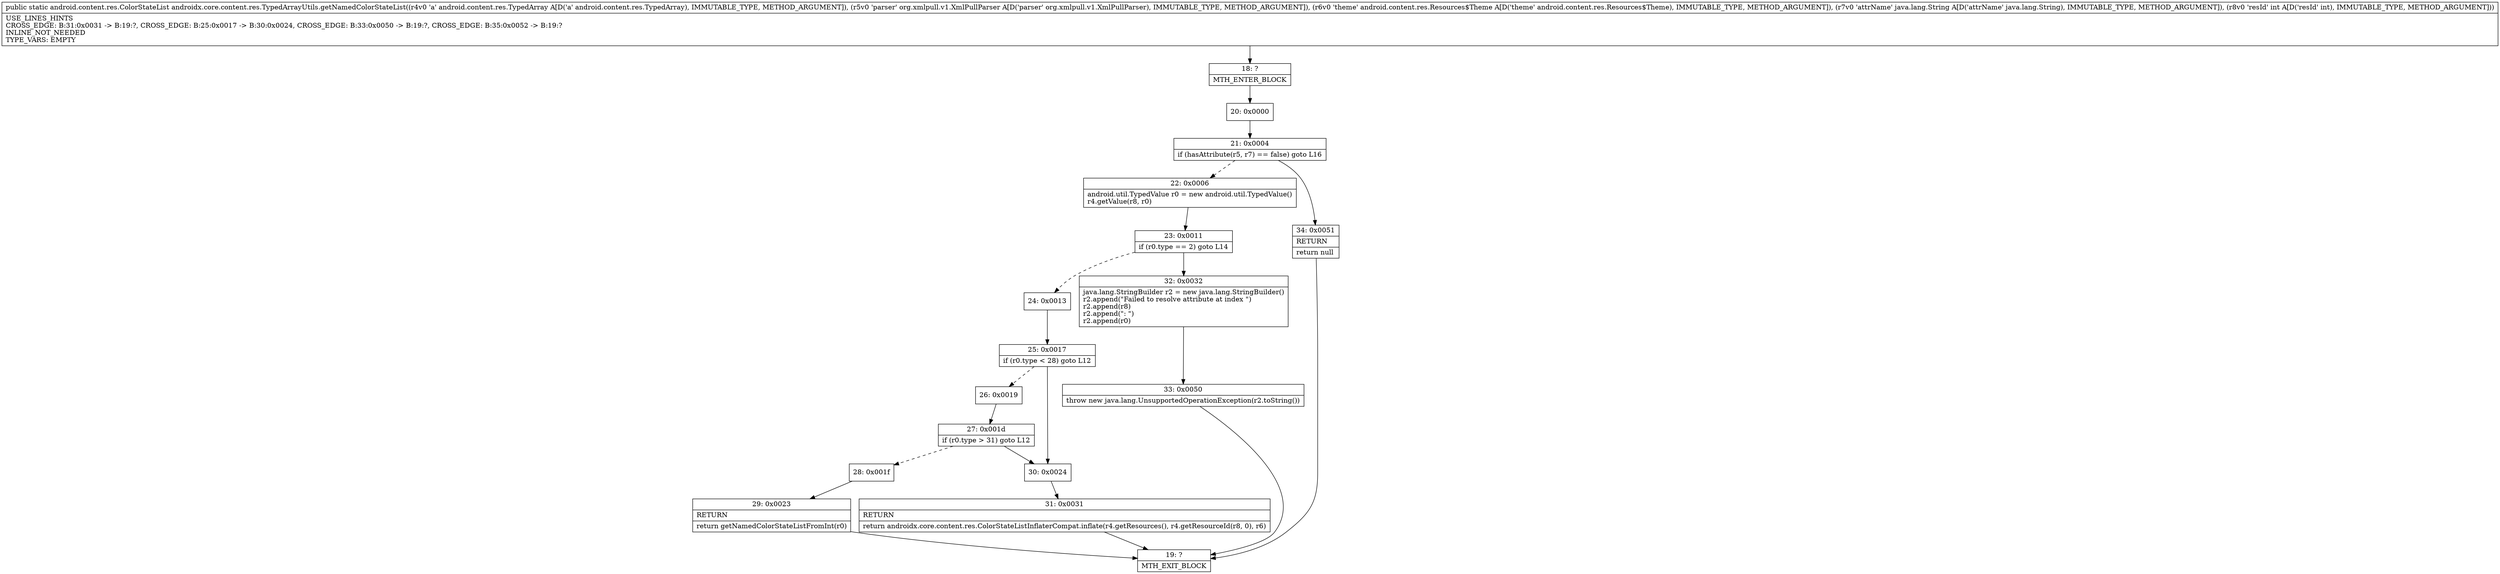 digraph "CFG forandroidx.core.content.res.TypedArrayUtils.getNamedColorStateList(Landroid\/content\/res\/TypedArray;Lorg\/xmlpull\/v1\/XmlPullParser;Landroid\/content\/res\/Resources$Theme;Ljava\/lang\/String;I)Landroid\/content\/res\/ColorStateList;" {
Node_18 [shape=record,label="{18\:\ ?|MTH_ENTER_BLOCK\l}"];
Node_20 [shape=record,label="{20\:\ 0x0000}"];
Node_21 [shape=record,label="{21\:\ 0x0004|if (hasAttribute(r5, r7) == false) goto L16\l}"];
Node_22 [shape=record,label="{22\:\ 0x0006|android.util.TypedValue r0 = new android.util.TypedValue()\lr4.getValue(r8, r0)\l}"];
Node_23 [shape=record,label="{23\:\ 0x0011|if (r0.type == 2) goto L14\l}"];
Node_24 [shape=record,label="{24\:\ 0x0013}"];
Node_25 [shape=record,label="{25\:\ 0x0017|if (r0.type \< 28) goto L12\l}"];
Node_26 [shape=record,label="{26\:\ 0x0019}"];
Node_27 [shape=record,label="{27\:\ 0x001d|if (r0.type \> 31) goto L12\l}"];
Node_28 [shape=record,label="{28\:\ 0x001f}"];
Node_29 [shape=record,label="{29\:\ 0x0023|RETURN\l|return getNamedColorStateListFromInt(r0)\l}"];
Node_19 [shape=record,label="{19\:\ ?|MTH_EXIT_BLOCK\l}"];
Node_30 [shape=record,label="{30\:\ 0x0024}"];
Node_31 [shape=record,label="{31\:\ 0x0031|RETURN\l|return androidx.core.content.res.ColorStateListInflaterCompat.inflate(r4.getResources(), r4.getResourceId(r8, 0), r6)\l}"];
Node_32 [shape=record,label="{32\:\ 0x0032|java.lang.StringBuilder r2 = new java.lang.StringBuilder()\lr2.append(\"Failed to resolve attribute at index \")\lr2.append(r8)\lr2.append(\": \")\lr2.append(r0)\l}"];
Node_33 [shape=record,label="{33\:\ 0x0050|throw new java.lang.UnsupportedOperationException(r2.toString())\l}"];
Node_34 [shape=record,label="{34\:\ 0x0051|RETURN\l|return null\l}"];
MethodNode[shape=record,label="{public static android.content.res.ColorStateList androidx.core.content.res.TypedArrayUtils.getNamedColorStateList((r4v0 'a' android.content.res.TypedArray A[D('a' android.content.res.TypedArray), IMMUTABLE_TYPE, METHOD_ARGUMENT]), (r5v0 'parser' org.xmlpull.v1.XmlPullParser A[D('parser' org.xmlpull.v1.XmlPullParser), IMMUTABLE_TYPE, METHOD_ARGUMENT]), (r6v0 'theme' android.content.res.Resources$Theme A[D('theme' android.content.res.Resources$Theme), IMMUTABLE_TYPE, METHOD_ARGUMENT]), (r7v0 'attrName' java.lang.String A[D('attrName' java.lang.String), IMMUTABLE_TYPE, METHOD_ARGUMENT]), (r8v0 'resId' int A[D('resId' int), IMMUTABLE_TYPE, METHOD_ARGUMENT]))  | USE_LINES_HINTS\lCROSS_EDGE: B:31:0x0031 \-\> B:19:?, CROSS_EDGE: B:25:0x0017 \-\> B:30:0x0024, CROSS_EDGE: B:33:0x0050 \-\> B:19:?, CROSS_EDGE: B:35:0x0052 \-\> B:19:?\lINLINE_NOT_NEEDED\lTYPE_VARS: EMPTY\l}"];
MethodNode -> Node_18;Node_18 -> Node_20;
Node_20 -> Node_21;
Node_21 -> Node_22[style=dashed];
Node_21 -> Node_34;
Node_22 -> Node_23;
Node_23 -> Node_24[style=dashed];
Node_23 -> Node_32;
Node_24 -> Node_25;
Node_25 -> Node_26[style=dashed];
Node_25 -> Node_30;
Node_26 -> Node_27;
Node_27 -> Node_28[style=dashed];
Node_27 -> Node_30;
Node_28 -> Node_29;
Node_29 -> Node_19;
Node_30 -> Node_31;
Node_31 -> Node_19;
Node_32 -> Node_33;
Node_33 -> Node_19;
Node_34 -> Node_19;
}

